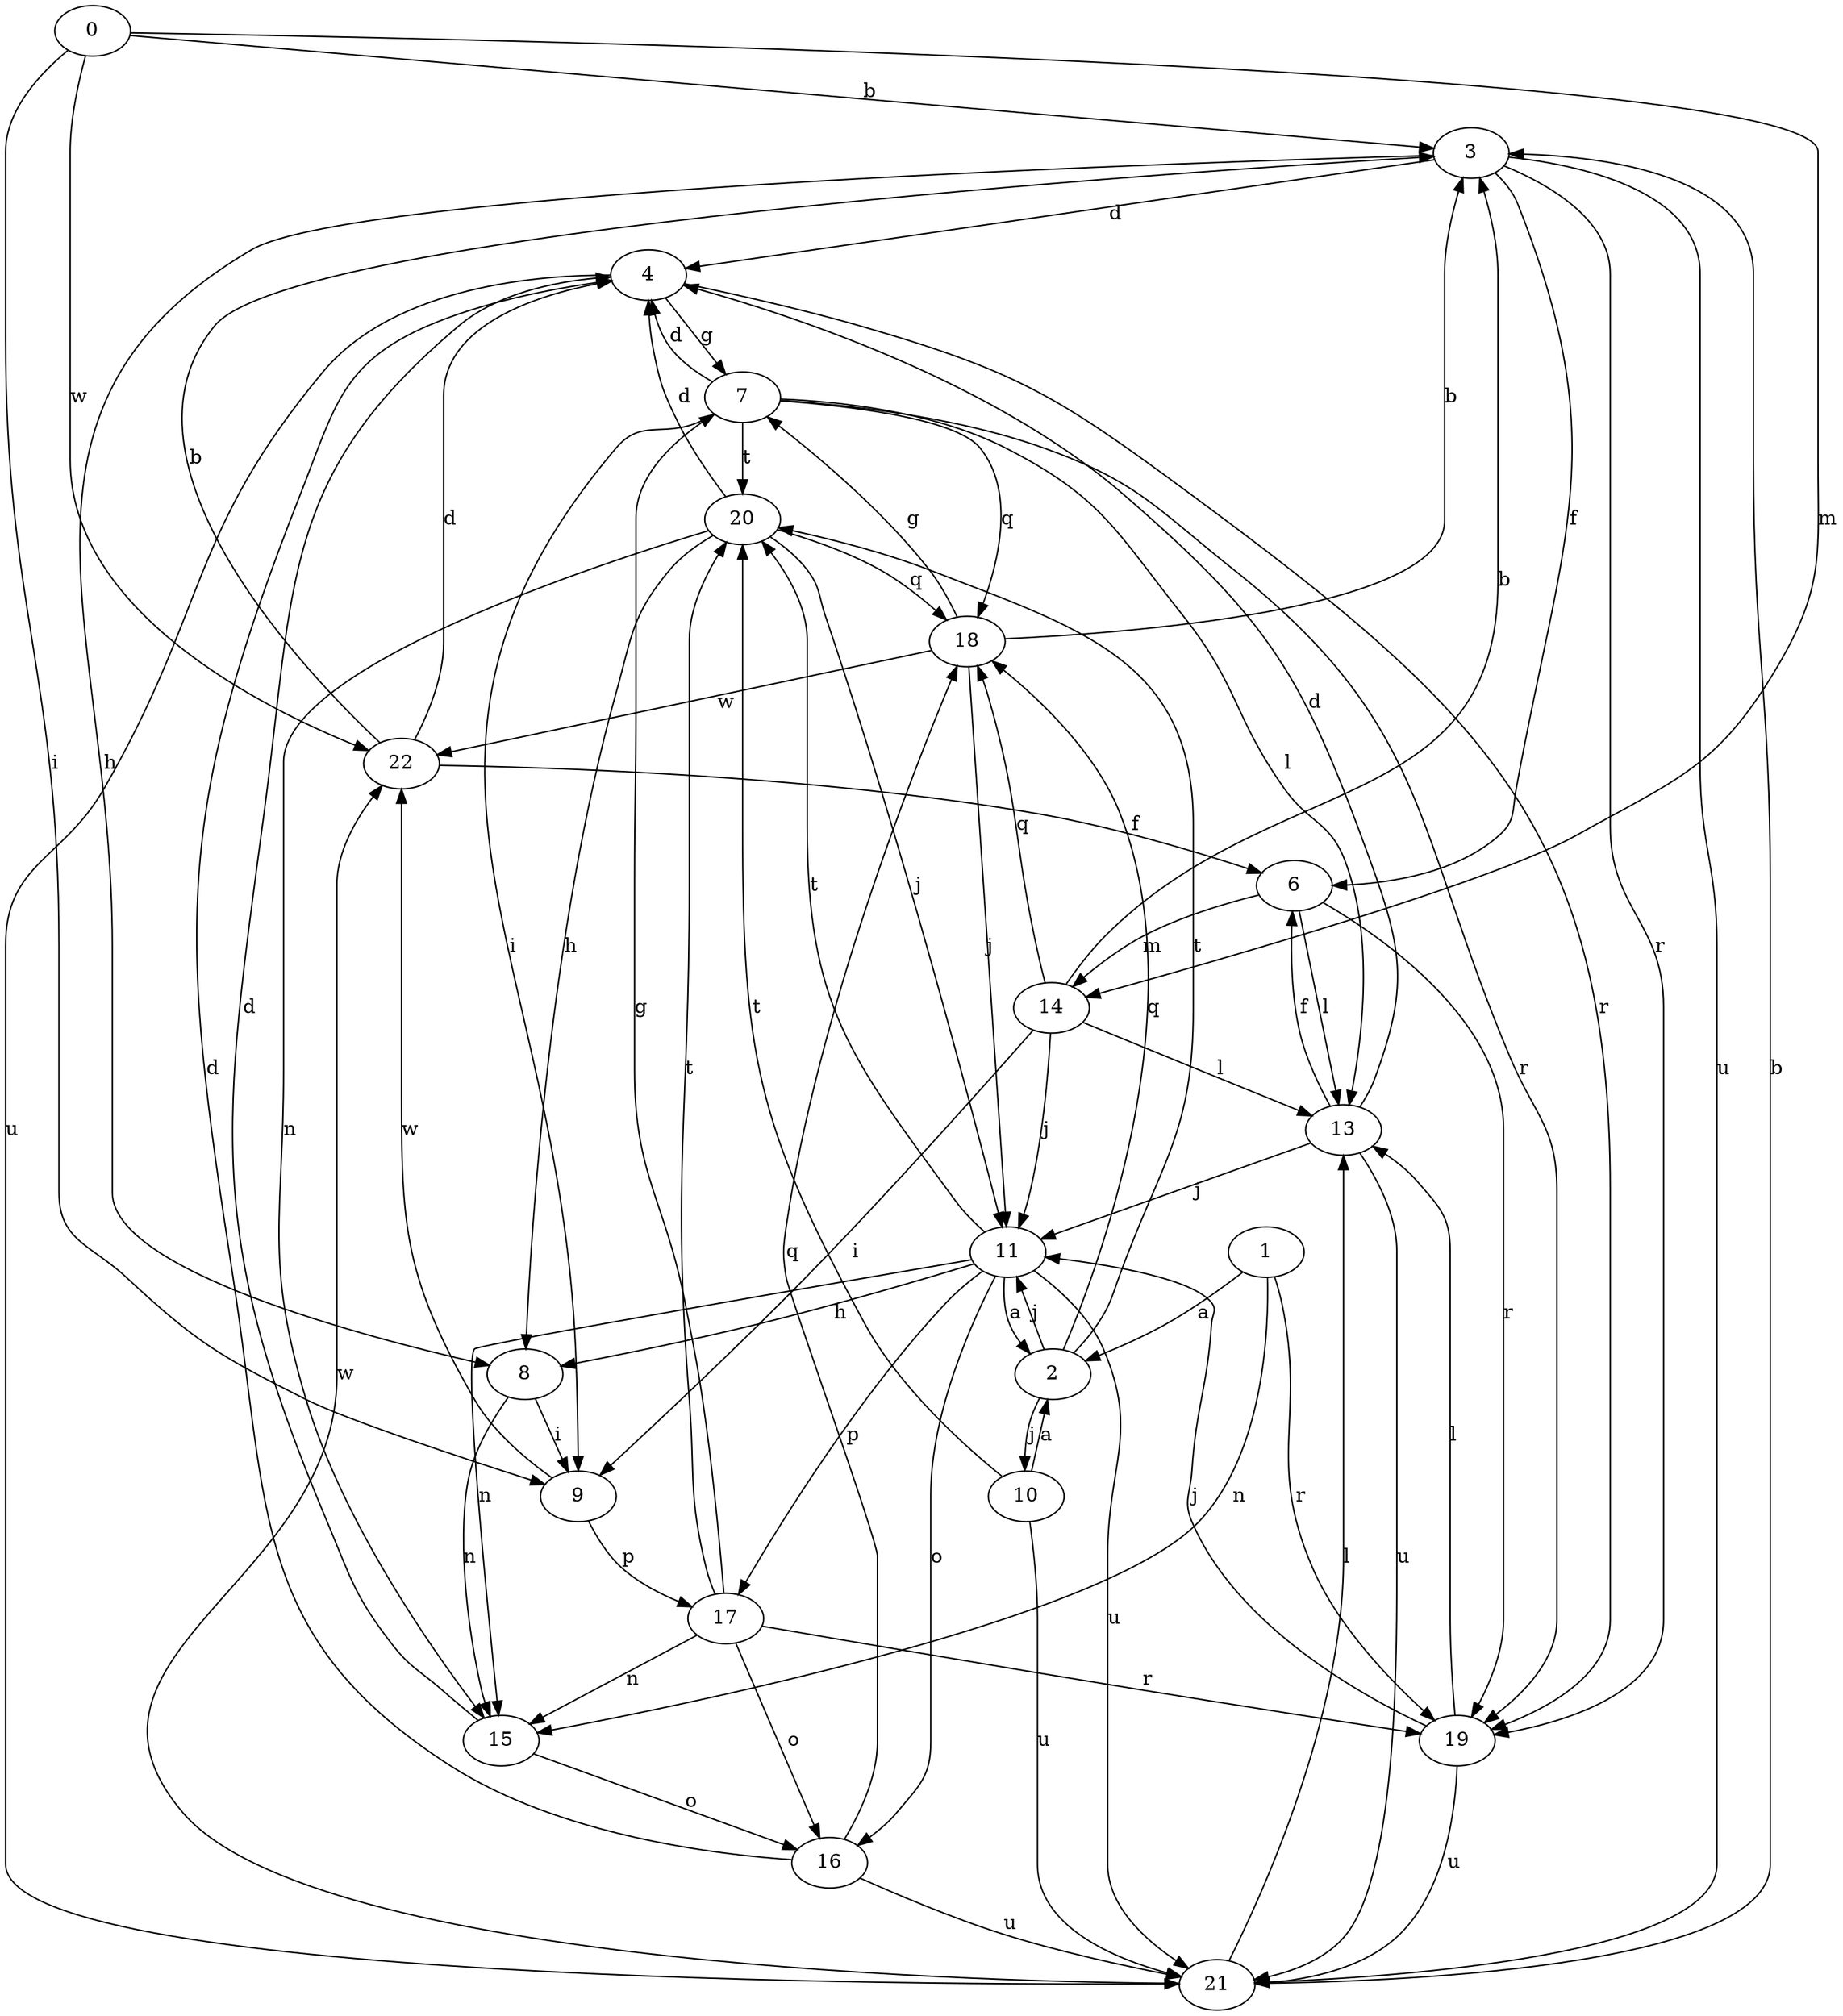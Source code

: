 strict digraph  {
0;
1;
2;
3;
4;
6;
7;
8;
9;
10;
11;
13;
14;
15;
16;
17;
18;
19;
20;
21;
22;
0 -> 3  [label=b];
0 -> 9  [label=i];
0 -> 14  [label=m];
0 -> 22  [label=w];
1 -> 2  [label=a];
1 -> 15  [label=n];
1 -> 19  [label=r];
2 -> 10  [label=j];
2 -> 11  [label=j];
2 -> 18  [label=q];
2 -> 20  [label=t];
3 -> 4  [label=d];
3 -> 6  [label=f];
3 -> 8  [label=h];
3 -> 19  [label=r];
3 -> 21  [label=u];
4 -> 7  [label=g];
4 -> 19  [label=r];
4 -> 21  [label=u];
6 -> 13  [label=l];
6 -> 14  [label=m];
6 -> 19  [label=r];
7 -> 4  [label=d];
7 -> 9  [label=i];
7 -> 13  [label=l];
7 -> 18  [label=q];
7 -> 19  [label=r];
7 -> 20  [label=t];
8 -> 9  [label=i];
8 -> 15  [label=n];
9 -> 17  [label=p];
9 -> 22  [label=w];
10 -> 2  [label=a];
10 -> 20  [label=t];
10 -> 21  [label=u];
11 -> 2  [label=a];
11 -> 8  [label=h];
11 -> 15  [label=n];
11 -> 16  [label=o];
11 -> 17  [label=p];
11 -> 20  [label=t];
11 -> 21  [label=u];
13 -> 4  [label=d];
13 -> 6  [label=f];
13 -> 11  [label=j];
13 -> 21  [label=u];
14 -> 3  [label=b];
14 -> 9  [label=i];
14 -> 11  [label=j];
14 -> 13  [label=l];
14 -> 18  [label=q];
15 -> 4  [label=d];
15 -> 16  [label=o];
16 -> 4  [label=d];
16 -> 18  [label=q];
16 -> 21  [label=u];
17 -> 7  [label=g];
17 -> 15  [label=n];
17 -> 16  [label=o];
17 -> 19  [label=r];
17 -> 20  [label=t];
18 -> 3  [label=b];
18 -> 7  [label=g];
18 -> 11  [label=j];
18 -> 22  [label=w];
19 -> 11  [label=j];
19 -> 13  [label=l];
19 -> 21  [label=u];
20 -> 4  [label=d];
20 -> 8  [label=h];
20 -> 11  [label=j];
20 -> 15  [label=n];
20 -> 18  [label=q];
21 -> 3  [label=b];
21 -> 13  [label=l];
21 -> 22  [label=w];
22 -> 3  [label=b];
22 -> 4  [label=d];
22 -> 6  [label=f];
}
